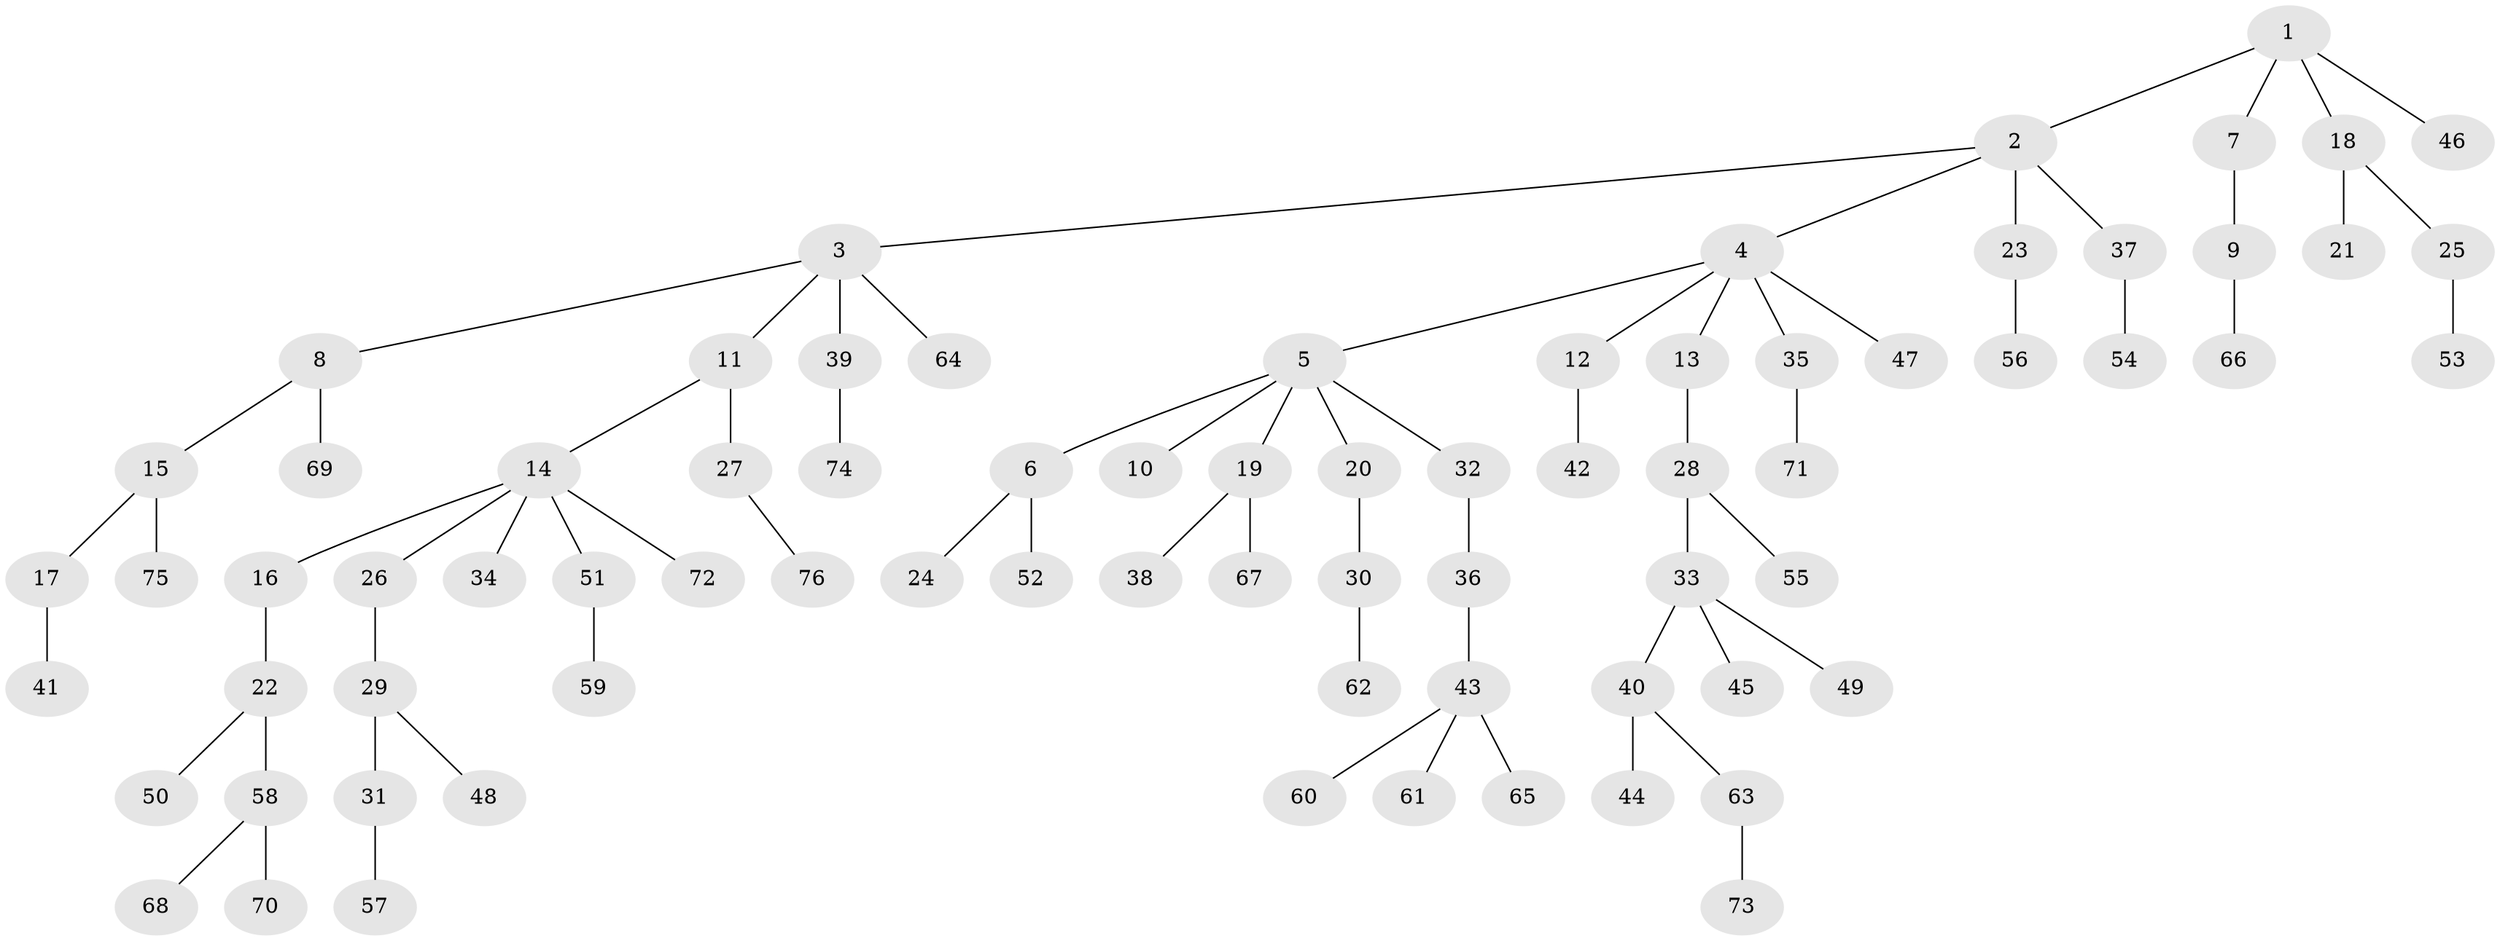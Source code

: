 // Generated by graph-tools (version 1.1) at 2025/50/03/09/25 03:50:21]
// undirected, 76 vertices, 75 edges
graph export_dot {
graph [start="1"]
  node [color=gray90,style=filled];
  1;
  2;
  3;
  4;
  5;
  6;
  7;
  8;
  9;
  10;
  11;
  12;
  13;
  14;
  15;
  16;
  17;
  18;
  19;
  20;
  21;
  22;
  23;
  24;
  25;
  26;
  27;
  28;
  29;
  30;
  31;
  32;
  33;
  34;
  35;
  36;
  37;
  38;
  39;
  40;
  41;
  42;
  43;
  44;
  45;
  46;
  47;
  48;
  49;
  50;
  51;
  52;
  53;
  54;
  55;
  56;
  57;
  58;
  59;
  60;
  61;
  62;
  63;
  64;
  65;
  66;
  67;
  68;
  69;
  70;
  71;
  72;
  73;
  74;
  75;
  76;
  1 -- 2;
  1 -- 7;
  1 -- 18;
  1 -- 46;
  2 -- 3;
  2 -- 4;
  2 -- 23;
  2 -- 37;
  3 -- 8;
  3 -- 11;
  3 -- 39;
  3 -- 64;
  4 -- 5;
  4 -- 12;
  4 -- 13;
  4 -- 35;
  4 -- 47;
  5 -- 6;
  5 -- 10;
  5 -- 19;
  5 -- 20;
  5 -- 32;
  6 -- 24;
  6 -- 52;
  7 -- 9;
  8 -- 15;
  8 -- 69;
  9 -- 66;
  11 -- 14;
  11 -- 27;
  12 -- 42;
  13 -- 28;
  14 -- 16;
  14 -- 26;
  14 -- 34;
  14 -- 51;
  14 -- 72;
  15 -- 17;
  15 -- 75;
  16 -- 22;
  17 -- 41;
  18 -- 21;
  18 -- 25;
  19 -- 38;
  19 -- 67;
  20 -- 30;
  22 -- 50;
  22 -- 58;
  23 -- 56;
  25 -- 53;
  26 -- 29;
  27 -- 76;
  28 -- 33;
  28 -- 55;
  29 -- 31;
  29 -- 48;
  30 -- 62;
  31 -- 57;
  32 -- 36;
  33 -- 40;
  33 -- 45;
  33 -- 49;
  35 -- 71;
  36 -- 43;
  37 -- 54;
  39 -- 74;
  40 -- 44;
  40 -- 63;
  43 -- 60;
  43 -- 61;
  43 -- 65;
  51 -- 59;
  58 -- 68;
  58 -- 70;
  63 -- 73;
}
